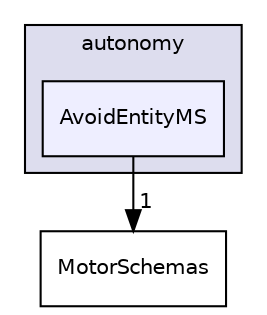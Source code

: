 digraph "/root/scrimmage/scrimmage/include/scrimmage/plugins/autonomy/AvoidEntityMS" {
  compound=true
  node [ fontsize="10", fontname="Helvetica"];
  edge [ labelfontsize="10", labelfontname="Helvetica"];
  subgraph clusterdir_5aacfe0deb1b51de3b8a4437197fbda8 {
    graph [ bgcolor="#ddddee", pencolor="black", label="autonomy" fontname="Helvetica", fontsize="10", URL="dir_5aacfe0deb1b51de3b8a4437197fbda8.html"]
  dir_c2ea152116f9fac58c170f4065641789 [shape=box, label="AvoidEntityMS", style="filled", fillcolor="#eeeeff", pencolor="black", URL="dir_c2ea152116f9fac58c170f4065641789.html"];
  }
  dir_06e4f53d84a2ce6951353703db33851a [shape=box label="MotorSchemas" URL="dir_06e4f53d84a2ce6951353703db33851a.html"];
  dir_c2ea152116f9fac58c170f4065641789->dir_06e4f53d84a2ce6951353703db33851a [headlabel="1", labeldistance=1.5 headhref="dir_000026_000038.html"];
}
